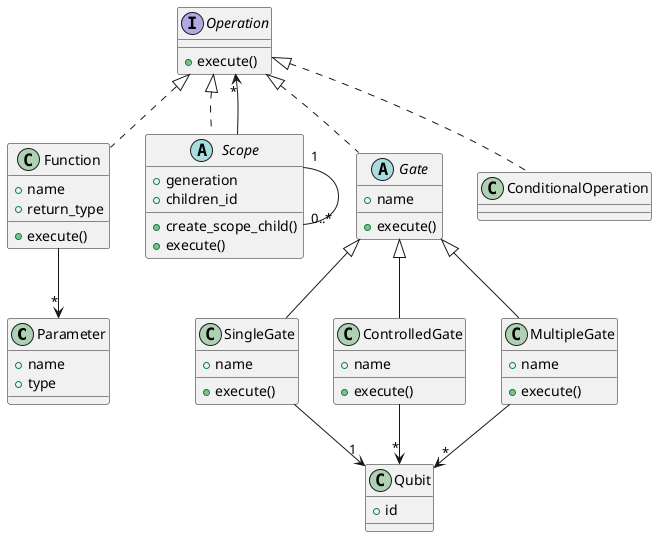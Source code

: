 @startuml

'https://plantuml.com/class-diagram

class Parameter {
    + name
    + type
}

interface Operation {
    + execute()
}



class Function {
    + name
    + return_type
    + execute()
}



abstract class Scope {
    + generation
    + children_id
    + create_scope_child()
    + execute()
}

class Qubit {
    + id
}

abstract class Gate {
    + name
    + execute()
}

class SingleGate {
    + name
    + execute()
}

class ControlledGate {
    + name
    + execute()
}

class MultipleGate {
    + name
    + execute()
}

class ConditionalOperation

Operation <|.. ConditionalOperation
Operation <|.. Gate
Operation <|.. Scope
Operation <|.. Function
Gate <|-- SingleGate
Gate <|-- ControlledGate
Gate <|-- MultipleGate

SingleGate --> "1" Qubit
MultipleGate --> "*" Qubit
ControlledGate --> "*" Qubit

Scope "1" -- "0..*" Scope
Scope --> "*" Operation

Function --> "*" Parameter


@enduml